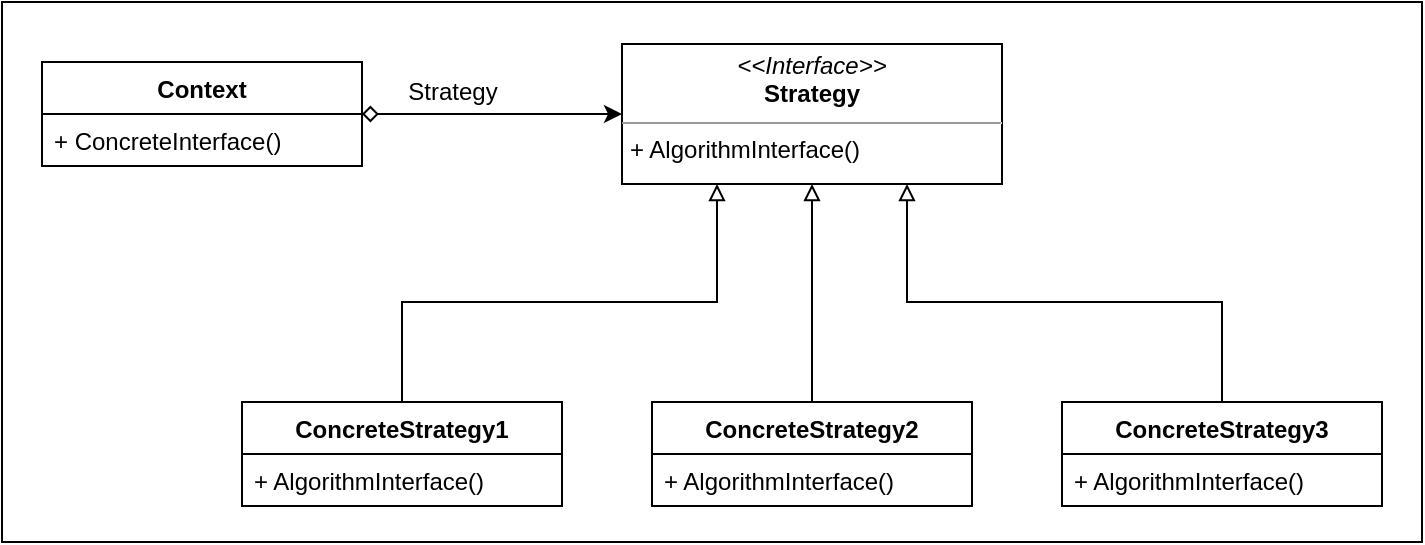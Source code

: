 <mxfile version="21.3.7" type="device">
  <diagram name="Page-1" id="t7Hq97CtpNXEjKynfKpP">
    <mxGraphModel dx="1434" dy="714" grid="1" gridSize="10" guides="1" tooltips="1" connect="1" arrows="1" fold="1" page="1" pageScale="1" pageWidth="850" pageHeight="1100" math="0" shadow="0">
      <root>
        <mxCell id="0" />
        <mxCell id="1" parent="0" />
        <mxCell id="SVAU95AvJXhuNup62HxK-19" value="" style="rounded=0;whiteSpace=wrap;html=1;" vertex="1" parent="1">
          <mxGeometry x="130" y="80" width="710" height="270" as="geometry" />
        </mxCell>
        <mxCell id="SVAU95AvJXhuNup62HxK-17" style="edgeStyle=orthogonalEdgeStyle;rounded=0;orthogonalLoop=1;jettySize=auto;html=1;entryX=0;entryY=0.5;entryDx=0;entryDy=0;startArrow=diamond;startFill=0;" edge="1" parent="1" source="SVAU95AvJXhuNup62HxK-1" target="SVAU95AvJXhuNup62HxK-6">
          <mxGeometry relative="1" as="geometry" />
        </mxCell>
        <mxCell id="SVAU95AvJXhuNup62HxK-1" value="Context" style="swimlane;fontStyle=1;align=center;verticalAlign=top;childLayout=stackLayout;horizontal=1;startSize=26;horizontalStack=0;resizeParent=1;resizeParentMax=0;resizeLast=0;collapsible=1;marginBottom=0;whiteSpace=wrap;html=1;" vertex="1" parent="1">
          <mxGeometry x="150" y="110" width="160" height="52" as="geometry" />
        </mxCell>
        <mxCell id="SVAU95AvJXhuNup62HxK-4" value="+ ConcreteInterface()" style="text;strokeColor=none;fillColor=none;align=left;verticalAlign=top;spacingLeft=4;spacingRight=4;overflow=hidden;rotatable=0;points=[[0,0.5],[1,0.5]];portConstraint=eastwest;whiteSpace=wrap;html=1;" vertex="1" parent="SVAU95AvJXhuNup62HxK-1">
          <mxGeometry y="26" width="160" height="26" as="geometry" />
        </mxCell>
        <mxCell id="SVAU95AvJXhuNup62HxK-6" value="&lt;p style=&quot;margin:0px;margin-top:4px;text-align:center;&quot;&gt;&lt;i&gt;&amp;lt;&amp;lt;Interface&amp;gt;&amp;gt;&lt;/i&gt;&lt;br&gt;&lt;b&gt;Strategy&lt;/b&gt;&lt;/p&gt;&lt;hr size=&quot;1&quot;&gt;&lt;p style=&quot;margin:0px;margin-left:4px;&quot;&gt;&lt;span style=&quot;background-color: initial;&quot;&gt;+ AlgorithmInterface()&lt;/span&gt;&lt;/p&gt;" style="verticalAlign=top;align=left;overflow=fill;fontSize=12;fontFamily=Helvetica;html=1;whiteSpace=wrap;" vertex="1" parent="1">
          <mxGeometry x="440" y="101" width="190" height="70" as="geometry" />
        </mxCell>
        <mxCell id="SVAU95AvJXhuNup62HxK-14" style="edgeStyle=orthogonalEdgeStyle;rounded=0;orthogonalLoop=1;jettySize=auto;html=1;entryX=0.25;entryY=1;entryDx=0;entryDy=0;endArrow=block;endFill=0;" edge="1" parent="1" source="SVAU95AvJXhuNup62HxK-7" target="SVAU95AvJXhuNup62HxK-6">
          <mxGeometry relative="1" as="geometry">
            <Array as="points">
              <mxPoint x="330" y="230" />
              <mxPoint x="488" y="230" />
            </Array>
          </mxGeometry>
        </mxCell>
        <mxCell id="SVAU95AvJXhuNup62HxK-7" value="ConcreteStrategy1" style="swimlane;fontStyle=1;align=center;verticalAlign=top;childLayout=stackLayout;horizontal=1;startSize=26;horizontalStack=0;resizeParent=1;resizeParentMax=0;resizeLast=0;collapsible=1;marginBottom=0;whiteSpace=wrap;html=1;" vertex="1" parent="1">
          <mxGeometry x="250" y="280" width="160" height="52" as="geometry" />
        </mxCell>
        <mxCell id="SVAU95AvJXhuNup62HxK-8" value="+ AlgorithmInterface()" style="text;strokeColor=none;fillColor=none;align=left;verticalAlign=top;spacingLeft=4;spacingRight=4;overflow=hidden;rotatable=0;points=[[0,0.5],[1,0.5]];portConstraint=eastwest;whiteSpace=wrap;html=1;" vertex="1" parent="SVAU95AvJXhuNup62HxK-7">
          <mxGeometry y="26" width="160" height="26" as="geometry" />
        </mxCell>
        <mxCell id="SVAU95AvJXhuNup62HxK-15" style="edgeStyle=orthogonalEdgeStyle;rounded=0;orthogonalLoop=1;jettySize=auto;html=1;entryX=0.5;entryY=1;entryDx=0;entryDy=0;endArrow=block;endFill=0;" edge="1" parent="1" source="SVAU95AvJXhuNup62HxK-9" target="SVAU95AvJXhuNup62HxK-6">
          <mxGeometry relative="1" as="geometry" />
        </mxCell>
        <mxCell id="SVAU95AvJXhuNup62HxK-9" value="ConcreteStrategy2" style="swimlane;fontStyle=1;align=center;verticalAlign=top;childLayout=stackLayout;horizontal=1;startSize=26;horizontalStack=0;resizeParent=1;resizeParentMax=0;resizeLast=0;collapsible=1;marginBottom=0;whiteSpace=wrap;html=1;" vertex="1" parent="1">
          <mxGeometry x="455" y="280" width="160" height="52" as="geometry" />
        </mxCell>
        <mxCell id="SVAU95AvJXhuNup62HxK-10" value="+ AlgorithmInterface()" style="text;strokeColor=none;fillColor=none;align=left;verticalAlign=top;spacingLeft=4;spacingRight=4;overflow=hidden;rotatable=0;points=[[0,0.5],[1,0.5]];portConstraint=eastwest;whiteSpace=wrap;html=1;" vertex="1" parent="SVAU95AvJXhuNup62HxK-9">
          <mxGeometry y="26" width="160" height="26" as="geometry" />
        </mxCell>
        <mxCell id="SVAU95AvJXhuNup62HxK-16" style="edgeStyle=orthogonalEdgeStyle;rounded=0;orthogonalLoop=1;jettySize=auto;html=1;entryX=0.75;entryY=1;entryDx=0;entryDy=0;endArrow=block;endFill=0;" edge="1" parent="1" source="SVAU95AvJXhuNup62HxK-11" target="SVAU95AvJXhuNup62HxK-6">
          <mxGeometry relative="1" as="geometry">
            <Array as="points">
              <mxPoint x="740" y="230" />
              <mxPoint x="583" y="230" />
            </Array>
          </mxGeometry>
        </mxCell>
        <mxCell id="SVAU95AvJXhuNup62HxK-11" value="ConcreteStrategy3" style="swimlane;fontStyle=1;align=center;verticalAlign=top;childLayout=stackLayout;horizontal=1;startSize=26;horizontalStack=0;resizeParent=1;resizeParentMax=0;resizeLast=0;collapsible=1;marginBottom=0;whiteSpace=wrap;html=1;" vertex="1" parent="1">
          <mxGeometry x="660" y="280" width="160" height="52" as="geometry" />
        </mxCell>
        <mxCell id="SVAU95AvJXhuNup62HxK-12" value="+ AlgorithmInterface()" style="text;strokeColor=none;fillColor=none;align=left;verticalAlign=top;spacingLeft=4;spacingRight=4;overflow=hidden;rotatable=0;points=[[0,0.5],[1,0.5]];portConstraint=eastwest;whiteSpace=wrap;html=1;" vertex="1" parent="SVAU95AvJXhuNup62HxK-11">
          <mxGeometry y="26" width="160" height="26" as="geometry" />
        </mxCell>
        <mxCell id="SVAU95AvJXhuNup62HxK-18" value="Strategy" style="text;html=1;align=center;verticalAlign=middle;resizable=0;points=[];autosize=1;strokeColor=none;fillColor=none;" vertex="1" parent="1">
          <mxGeometry x="320" y="110" width="70" height="30" as="geometry" />
        </mxCell>
      </root>
    </mxGraphModel>
  </diagram>
</mxfile>
